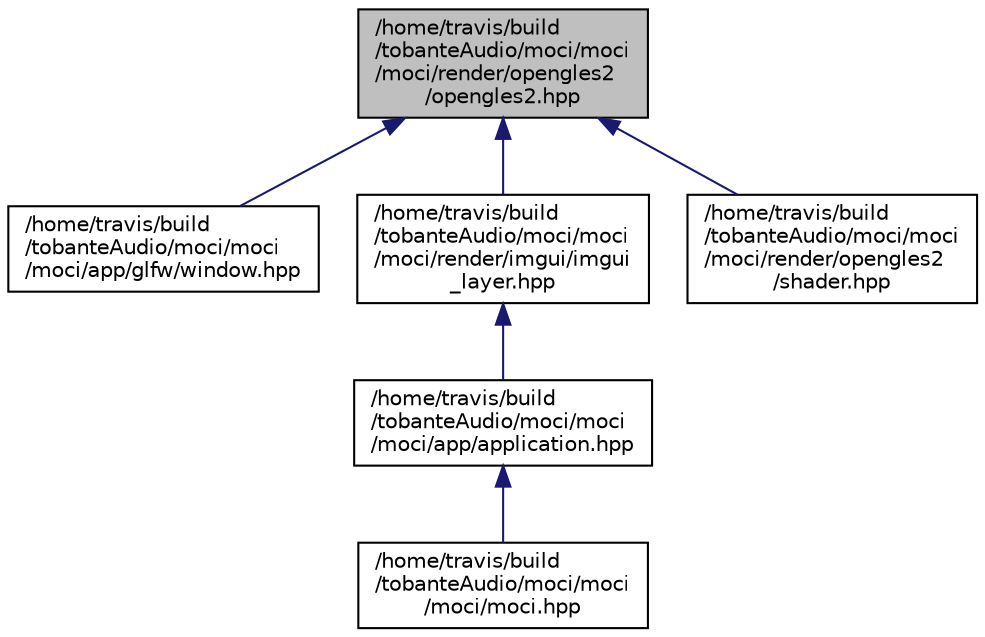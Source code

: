 digraph "/home/travis/build/tobanteAudio/moci/moci/moci/render/opengles2/opengles2.hpp"
{
  edge [fontname="Helvetica",fontsize="10",labelfontname="Helvetica",labelfontsize="10"];
  node [fontname="Helvetica",fontsize="10",shape=record];
  Node10 [label="/home/travis/build\l/tobanteAudio/moci/moci\l/moci/render/opengles2\l/opengles2.hpp",height=0.2,width=0.4,color="black", fillcolor="grey75", style="filled", fontcolor="black"];
  Node10 -> Node11 [dir="back",color="midnightblue",fontsize="10",style="solid",fontname="Helvetica"];
  Node11 [label="/home/travis/build\l/tobanteAudio/moci/moci\l/moci/app/glfw/window.hpp",height=0.2,width=0.4,color="black", fillcolor="white", style="filled",URL="$glfw_2window_8hpp.html"];
  Node10 -> Node12 [dir="back",color="midnightblue",fontsize="10",style="solid",fontname="Helvetica"];
  Node12 [label="/home/travis/build\l/tobanteAudio/moci/moci\l/moci/render/imgui/imgui\l_layer.hpp",height=0.2,width=0.4,color="black", fillcolor="white", style="filled",URL="$imgui__layer_8hpp.html"];
  Node12 -> Node13 [dir="back",color="midnightblue",fontsize="10",style="solid",fontname="Helvetica"];
  Node13 [label="/home/travis/build\l/tobanteAudio/moci/moci\l/moci/app/application.hpp",height=0.2,width=0.4,color="black", fillcolor="white", style="filled",URL="$application_8hpp.html"];
  Node13 -> Node14 [dir="back",color="midnightblue",fontsize="10",style="solid",fontname="Helvetica"];
  Node14 [label="/home/travis/build\l/tobanteAudio/moci/moci\l/moci/moci.hpp",height=0.2,width=0.4,color="black", fillcolor="white", style="filled",URL="$moci_8hpp.html"];
  Node10 -> Node15 [dir="back",color="midnightblue",fontsize="10",style="solid",fontname="Helvetica"];
  Node15 [label="/home/travis/build\l/tobanteAudio/moci/moci\l/moci/render/opengles2\l/shader.hpp",height=0.2,width=0.4,color="black", fillcolor="white", style="filled",URL="$opengles2_2shader_8hpp.html"];
}
